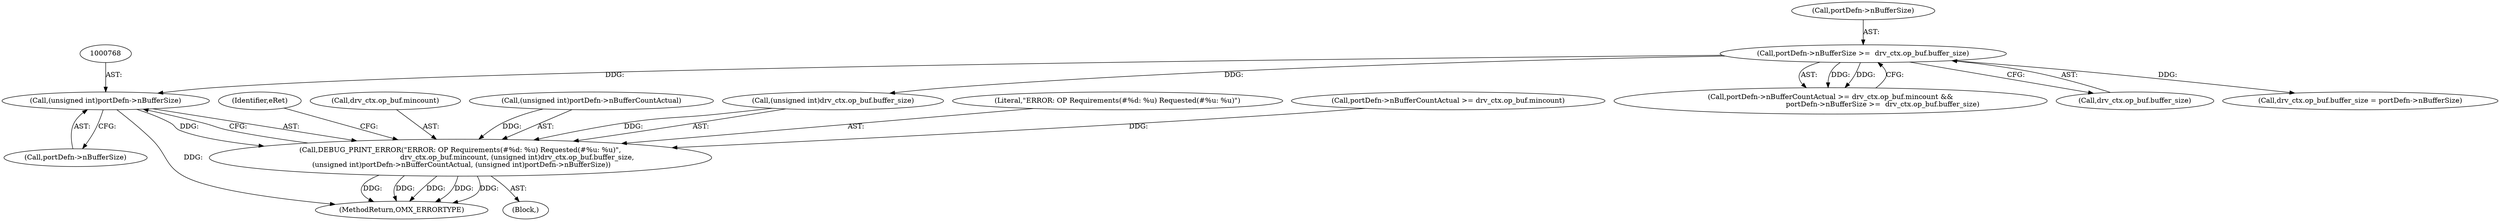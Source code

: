 digraph "0_Android_560ccdb509a7b86186fac0fce1b25bd9a3e6a6e8_2@pointer" {
"1000767" [label="(Call,(unsigned int)portDefn->nBufferSize)"];
"1000675" [label="(Call,portDefn->nBufferSize >=  drv_ctx.op_buf.buffer_size)"];
"1000748" [label="(Call,DEBUG_PRINT_ERROR(\"ERROR: OP Requirements(#%d: %u) Requested(#%u: %u)\",\n                                                   drv_ctx.op_buf.mincount, (unsigned int)drv_ctx.op_buf.buffer_size,\n (unsigned int)portDefn->nBufferCountActual, (unsigned int)portDefn->nBufferSize))"];
"1000762" [label="(Call,(unsigned int)portDefn->nBufferCountActual)"];
"1000748" [label="(Call,DEBUG_PRINT_ERROR(\"ERROR: OP Requirements(#%d: %u) Requested(#%u: %u)\",\n                                                   drv_ctx.op_buf.mincount, (unsigned int)drv_ctx.op_buf.buffer_size,\n (unsigned int)portDefn->nBufferCountActual, (unsigned int)portDefn->nBufferSize))"];
"1000773" [label="(Identifier,eRet)"];
"1000676" [label="(Call,portDefn->nBufferSize)"];
"1003102" [label="(MethodReturn,OMX_ERRORTYPE)"];
"1000747" [label="(Block,)"];
"1000769" [label="(Call,portDefn->nBufferSize)"];
"1000755" [label="(Call,(unsigned int)drv_ctx.op_buf.buffer_size)"];
"1000767" [label="(Call,(unsigned int)portDefn->nBufferSize)"];
"1000694" [label="(Call,drv_ctx.op_buf.buffer_size = portDefn->nBufferSize)"];
"1000749" [label="(Literal,\"ERROR: OP Requirements(#%d: %u) Requested(#%u: %u)\")"];
"1000666" [label="(Call,portDefn->nBufferCountActual >= drv_ctx.op_buf.mincount)"];
"1000675" [label="(Call,portDefn->nBufferSize >=  drv_ctx.op_buf.buffer_size)"];
"1000665" [label="(Call,portDefn->nBufferCountActual >= drv_ctx.op_buf.mincount &&\n                                               portDefn->nBufferSize >=  drv_ctx.op_buf.buffer_size)"];
"1000679" [label="(Call,drv_ctx.op_buf.buffer_size)"];
"1000750" [label="(Call,drv_ctx.op_buf.mincount)"];
"1000767" -> "1000748"  [label="AST: "];
"1000767" -> "1000769"  [label="CFG: "];
"1000768" -> "1000767"  [label="AST: "];
"1000769" -> "1000767"  [label="AST: "];
"1000748" -> "1000767"  [label="CFG: "];
"1000767" -> "1003102"  [label="DDG: "];
"1000767" -> "1000748"  [label="DDG: "];
"1000675" -> "1000767"  [label="DDG: "];
"1000675" -> "1000665"  [label="AST: "];
"1000675" -> "1000679"  [label="CFG: "];
"1000676" -> "1000675"  [label="AST: "];
"1000679" -> "1000675"  [label="AST: "];
"1000665" -> "1000675"  [label="CFG: "];
"1000675" -> "1000665"  [label="DDG: "];
"1000675" -> "1000665"  [label="DDG: "];
"1000675" -> "1000694"  [label="DDG: "];
"1000675" -> "1000755"  [label="DDG: "];
"1000748" -> "1000747"  [label="AST: "];
"1000749" -> "1000748"  [label="AST: "];
"1000750" -> "1000748"  [label="AST: "];
"1000755" -> "1000748"  [label="AST: "];
"1000762" -> "1000748"  [label="AST: "];
"1000773" -> "1000748"  [label="CFG: "];
"1000748" -> "1003102"  [label="DDG: "];
"1000748" -> "1003102"  [label="DDG: "];
"1000748" -> "1003102"  [label="DDG: "];
"1000748" -> "1003102"  [label="DDG: "];
"1000748" -> "1003102"  [label="DDG: "];
"1000666" -> "1000748"  [label="DDG: "];
"1000755" -> "1000748"  [label="DDG: "];
"1000762" -> "1000748"  [label="DDG: "];
}
